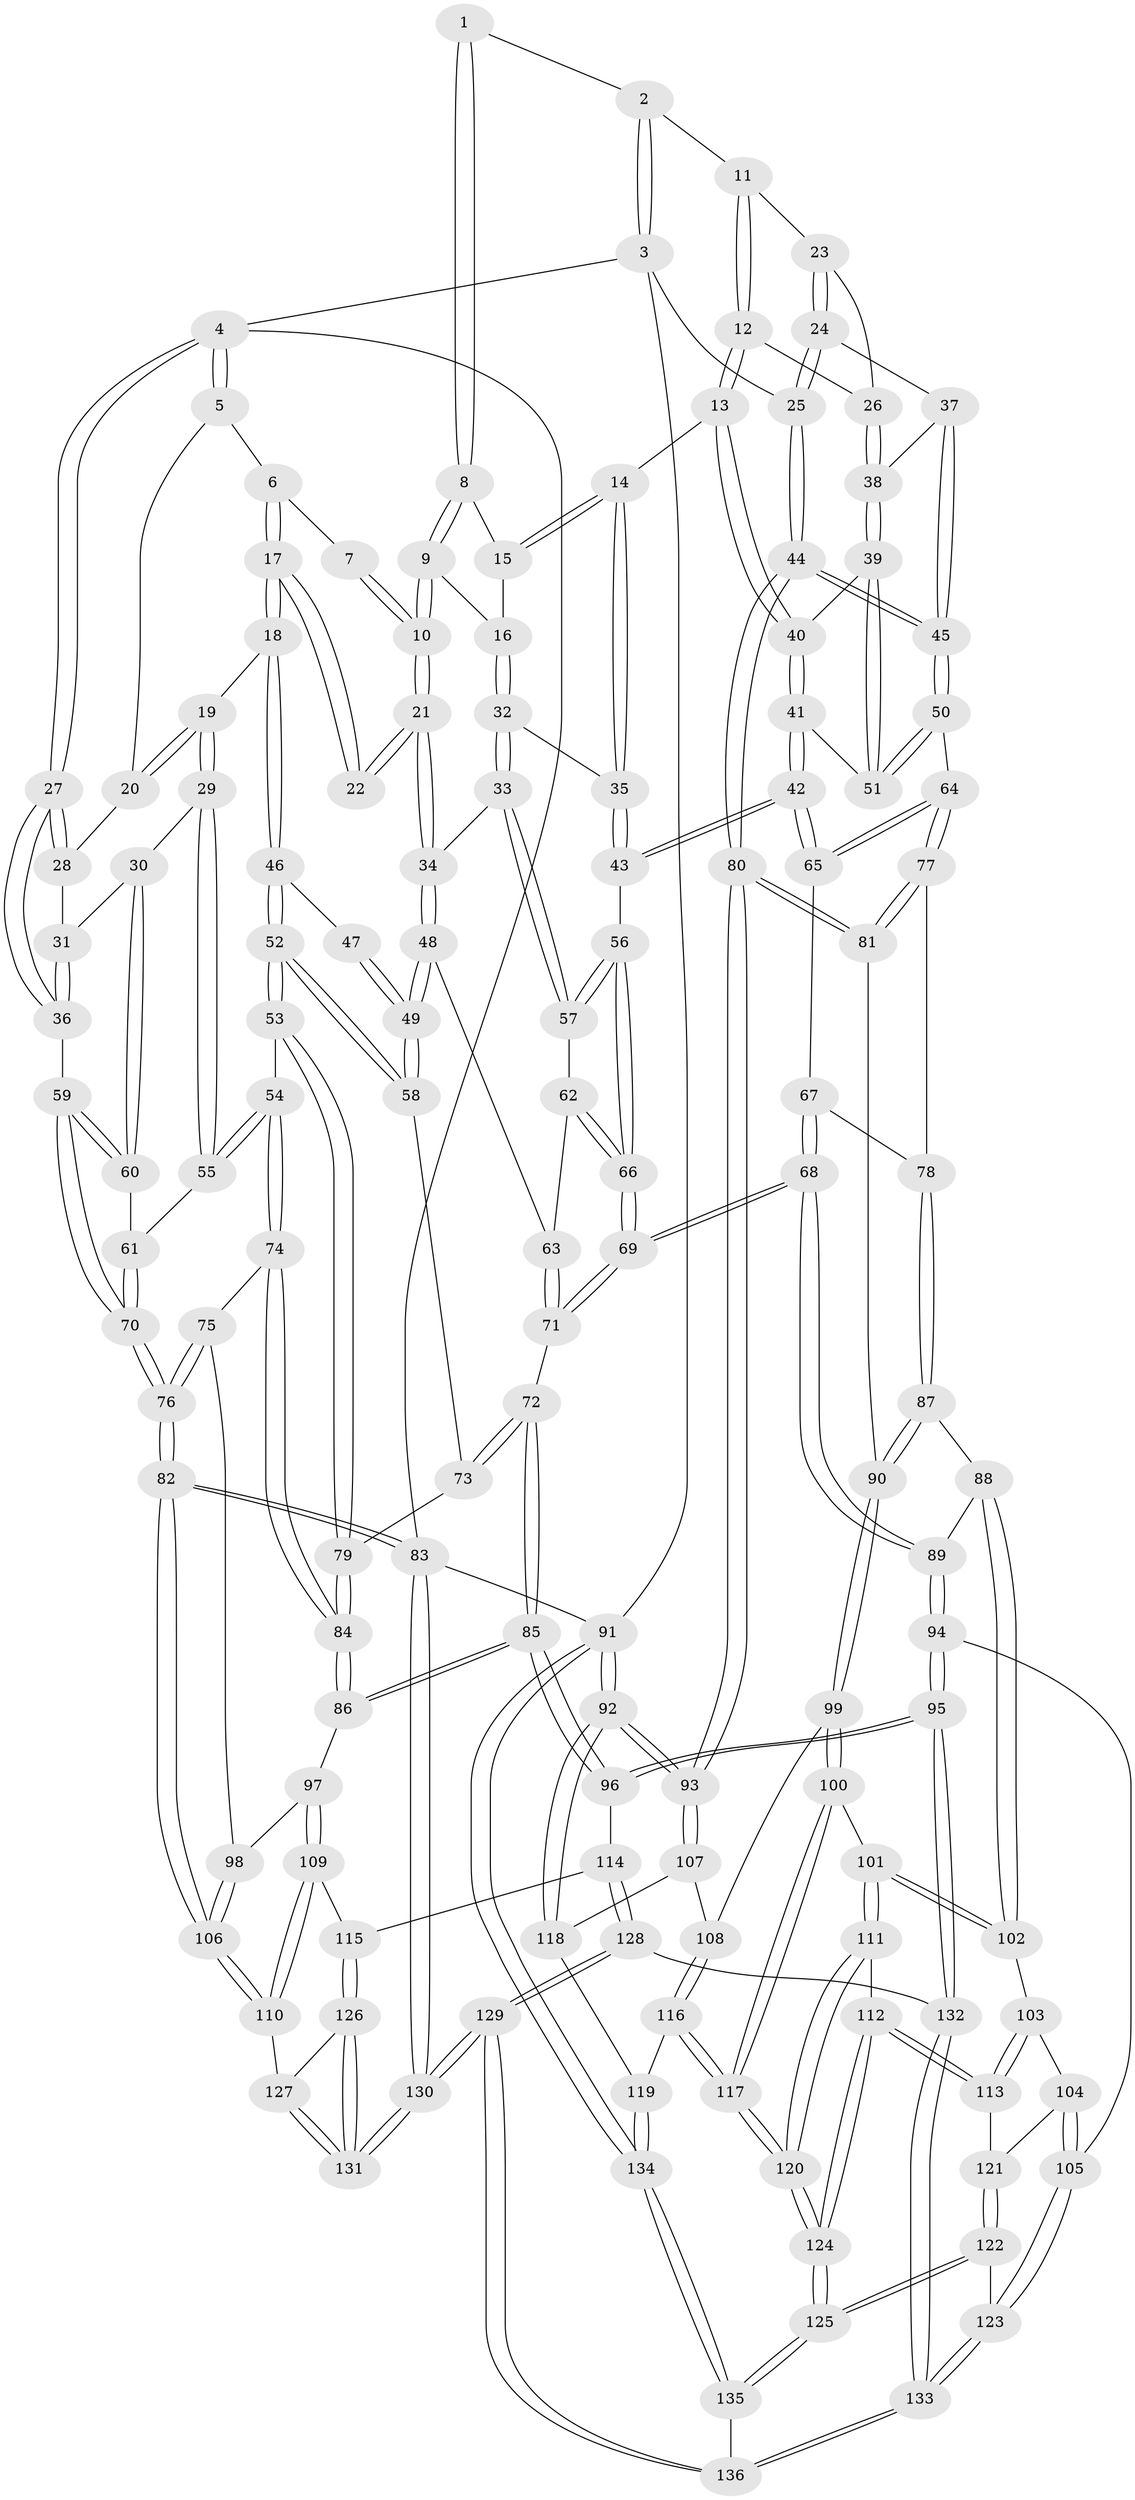 // Generated by graph-tools (version 1.1) at 2025/50/03/09/25 03:50:57]
// undirected, 136 vertices, 337 edges
graph export_dot {
graph [start="1"]
  node [color=gray90,style=filled];
  1 [pos="+0.7025574905850803+0"];
  2 [pos="+0.7985068571886018+0"];
  3 [pos="+1+0"];
  4 [pos="+0+0"];
  5 [pos="+0.22523582608709372+0"];
  6 [pos="+0.2903166609213802+0"];
  7 [pos="+0.5776864399064239+0"];
  8 [pos="+0.6775830561527935+0"];
  9 [pos="+0.5609493479715864+0.07935988878191091"];
  10 [pos="+0.5121448378979315+0.10332903727392671"];
  11 [pos="+0.8386589056114951+0.029357213210722898"];
  12 [pos="+0.8244284907436932+0.1187753379786166"];
  13 [pos="+0.7885777426224797+0.14368361842500146"];
  14 [pos="+0.7340321225651025+0.14643151939838"];
  15 [pos="+0.6811312032588864+0"];
  16 [pos="+0.6289324207141936+0.12073534794746599"];
  17 [pos="+0.3558766831389848+0.02657432801893585"];
  18 [pos="+0.21546730002365053+0.18192309514475621"];
  19 [pos="+0.17312817725232613+0.17067140662110752"];
  20 [pos="+0.14174367770749308+0.062031106044985296"];
  21 [pos="+0.4506112194371357+0.15138535544507065"];
  22 [pos="+0.4157703268200753+0.11506831490543366"];
  23 [pos="+0.9267068846276884+0.08312040988156906"];
  24 [pos="+1+0.10663928839870376"];
  25 [pos="+1+0"];
  26 [pos="+0.8538349427209588+0.13299250327412993"];
  27 [pos="+0+0"];
  28 [pos="+0.061537756177604125+0.10511334065744983"];
  29 [pos="+0.10059414354836428+0.21871287438543358"];
  30 [pos="+0.0517366381180455+0.20896698735312189"];
  31 [pos="+0.05189060108704194+0.13032203758199726"];
  32 [pos="+0.6428218152650992+0.17544180356481603"];
  33 [pos="+0.5493587788884651+0.20944813293276868"];
  34 [pos="+0.45125534144637186+0.15339495615831217"];
  35 [pos="+0.6915664878968445+0.1858817858190213"];
  36 [pos="+0+0"];
  37 [pos="+0.9440999740045819+0.17104275683951062"];
  38 [pos="+0.9188129030376181+0.18017555359715554"];
  39 [pos="+0.9139739561473378+0.19001107007332338"];
  40 [pos="+0.8196786117113001+0.22950153866096615"];
  41 [pos="+0.8097998645164189+0.27612879676034857"];
  42 [pos="+0.7595844373168112+0.31389486857920684"];
  43 [pos="+0.7188569951585709+0.29548586034560065"];
  44 [pos="+1+0.4376978131527696"];
  45 [pos="+1+0.38701131120156135"];
  46 [pos="+0.23616761845204287+0.211684011859679"];
  47 [pos="+0.31285714352147864+0.18707751726461966"];
  48 [pos="+0.3657068256107646+0.33869370767305146"];
  49 [pos="+0.3367245228999556+0.34834377269159617"];
  50 [pos="+0.9839061006591661+0.3757731285691445"];
  51 [pos="+0.9078441087179531+0.28819464088630603"];
  52 [pos="+0.286538987723696+0.3585723673310859"];
  53 [pos="+0.28606090288551783+0.3589593316560254"];
  54 [pos="+0.19482753506220943+0.3927896289160127"];
  55 [pos="+0.1564365942677074+0.37286669796852867"];
  56 [pos="+0.6969104781755654+0.3053996651314665"];
  57 [pos="+0.5667921912935979+0.2802891986440556"];
  58 [pos="+0.33584516802384173+0.3486830582321425"];
  59 [pos="+0+0.2128325560637974"];
  60 [pos="+0.016813671650404184+0.22166831244205237"];
  61 [pos="+0.04892151072295722+0.3771484230722063"];
  62 [pos="+0.5655327634046028+0.2837438661881584"];
  63 [pos="+0.4567920675164344+0.38029529052698646"];
  64 [pos="+0.8876433199058013+0.41000838296251474"];
  65 [pos="+0.7802413190567281+0.3691299155398956"];
  66 [pos="+0.6137918581755034+0.4198998292944"];
  67 [pos="+0.7481417588135354+0.42740938481216645"];
  68 [pos="+0.6221968952162058+0.5339143087657845"];
  69 [pos="+0.5924791160901479+0.5110404139422753"];
  70 [pos="+0+0.4894358768143456"];
  71 [pos="+0.5551152373768196+0.5039447487688201"];
  72 [pos="+0.4468080631017288+0.560302673880877"];
  73 [pos="+0.38950217978272056+0.48342589431018435"];
  74 [pos="+0.1631519707901267+0.5151936444356037"];
  75 [pos="+0.1070585776192368+0.5552121723157574"];
  76 [pos="+0+0.5291739089970834"];
  77 [pos="+0.8457653302544444+0.5126172926531363"];
  78 [pos="+0.8442703176528668+0.5124986353502814"];
  79 [pos="+0.32189488856563975+0.514297452628078"];
  80 [pos="+1+0.45360528979390047"];
  81 [pos="+0.8841483019740151+0.57166052819684"];
  82 [pos="+0+0.947297259264007"];
  83 [pos="+0+1"];
  84 [pos="+0.335098632808941+0.6438902477445467"];
  85 [pos="+0.3436697077102865+0.6532981987159489"];
  86 [pos="+0.34035353575021615+0.6517934484309886"];
  87 [pos="+0.6448778086739241+0.5648380384562798"];
  88 [pos="+0.6430762417664911+0.5646065251414316"];
  89 [pos="+0.638004374929131+0.5619817599879268"];
  90 [pos="+0.8591807213570115+0.6571326658344024"];
  91 [pos="+1+1"];
  92 [pos="+1+0.8024385643267654"];
  93 [pos="+1+0.5646244146845967"];
  94 [pos="+0.5328039806037319+0.7727748922153864"];
  95 [pos="+0.4184979040581258+0.7641222026599117"];
  96 [pos="+0.39556813425336546+0.7529399865817655"];
  97 [pos="+0.2100509136839294+0.7002292938583273"];
  98 [pos="+0.12843274763312781+0.670335271913586"];
  99 [pos="+0.870170795746406+0.6934514145018712"];
  100 [pos="+0.8340205733277293+0.7237746029650793"];
  101 [pos="+0.8062259598541527+0.7354091337257107"];
  102 [pos="+0.7151158118918156+0.718827069078899"];
  103 [pos="+0.7012599557078012+0.739824467603981"];
  104 [pos="+0.5918462972770068+0.7757319132755115"];
  105 [pos="+0.5360879338067488+0.7760649771051426"];
  106 [pos="+0+0.8480886048428671"];
  107 [pos="+0.8951321938821853+0.6997927975344682"];
  108 [pos="+0.8833728122664132+0.6994114377884374"];
  109 [pos="+0.18889882030076408+0.7776258877381114"];
  110 [pos="+0.14511234640377932+0.8253347690951554"];
  111 [pos="+0.7679875320831528+0.8056972008902215"];
  112 [pos="+0.7276019441069932+0.8214311106516529"];
  113 [pos="+0.7118977589884796+0.8165978136783063"];
  114 [pos="+0.3471156939843087+0.8011650117794912"];
  115 [pos="+0.2971103087983807+0.8273022299808115"];
  116 [pos="+0.9231386560522152+0.8531408106006689"];
  117 [pos="+0.8443650944931255+0.8744119846852959"];
  118 [pos="+1+0.7770427431688893"];
  119 [pos="+0.9255215702054781+0.8541535688763014"];
  120 [pos="+0.8310245440829636+0.8853388211179173"];
  121 [pos="+0.7027488251881582+0.8199525663056009"];
  122 [pos="+0.6380221909489423+0.9097975704839031"];
  123 [pos="+0.5715467294726204+0.8700175808279658"];
  124 [pos="+0.7730624789093232+0.9987990440562196"];
  125 [pos="+0.7549960582249572+1"];
  126 [pos="+0.275228969288342+0.8517521222670404"];
  127 [pos="+0.17738971760788014+0.8517583787423524"];
  128 [pos="+0.33843934429484246+0.9583008366041191"];
  129 [pos="+0.3088392150181555+1"];
  130 [pos="+0.24140613090466503+1"];
  131 [pos="+0.236866656859752+1"];
  132 [pos="+0.423026300438444+0.8393667521885746"];
  133 [pos="+0.4459938496459219+1"];
  134 [pos="+1+1"];
  135 [pos="+0.7756301808582203+1"];
  136 [pos="+0.4086896113650257+1"];
  1 -- 2;
  1 -- 8;
  1 -- 8;
  2 -- 3;
  2 -- 3;
  2 -- 11;
  3 -- 4;
  3 -- 25;
  3 -- 91;
  4 -- 5;
  4 -- 5;
  4 -- 27;
  4 -- 27;
  4 -- 83;
  5 -- 6;
  5 -- 20;
  6 -- 7;
  6 -- 17;
  6 -- 17;
  7 -- 10;
  7 -- 10;
  8 -- 9;
  8 -- 9;
  8 -- 15;
  9 -- 10;
  9 -- 10;
  9 -- 16;
  10 -- 21;
  10 -- 21;
  11 -- 12;
  11 -- 12;
  11 -- 23;
  12 -- 13;
  12 -- 13;
  12 -- 26;
  13 -- 14;
  13 -- 40;
  13 -- 40;
  14 -- 15;
  14 -- 15;
  14 -- 35;
  14 -- 35;
  15 -- 16;
  16 -- 32;
  16 -- 32;
  17 -- 18;
  17 -- 18;
  17 -- 22;
  17 -- 22;
  18 -- 19;
  18 -- 46;
  18 -- 46;
  19 -- 20;
  19 -- 20;
  19 -- 29;
  19 -- 29;
  20 -- 28;
  21 -- 22;
  21 -- 22;
  21 -- 34;
  21 -- 34;
  23 -- 24;
  23 -- 24;
  23 -- 26;
  24 -- 25;
  24 -- 25;
  24 -- 37;
  25 -- 44;
  25 -- 44;
  26 -- 38;
  26 -- 38;
  27 -- 28;
  27 -- 28;
  27 -- 36;
  27 -- 36;
  28 -- 31;
  29 -- 30;
  29 -- 55;
  29 -- 55;
  30 -- 31;
  30 -- 60;
  30 -- 60;
  31 -- 36;
  31 -- 36;
  32 -- 33;
  32 -- 33;
  32 -- 35;
  33 -- 34;
  33 -- 57;
  33 -- 57;
  34 -- 48;
  34 -- 48;
  35 -- 43;
  35 -- 43;
  36 -- 59;
  37 -- 38;
  37 -- 45;
  37 -- 45;
  38 -- 39;
  38 -- 39;
  39 -- 40;
  39 -- 51;
  39 -- 51;
  40 -- 41;
  40 -- 41;
  41 -- 42;
  41 -- 42;
  41 -- 51;
  42 -- 43;
  42 -- 43;
  42 -- 65;
  42 -- 65;
  43 -- 56;
  44 -- 45;
  44 -- 45;
  44 -- 80;
  44 -- 80;
  45 -- 50;
  45 -- 50;
  46 -- 47;
  46 -- 52;
  46 -- 52;
  47 -- 49;
  47 -- 49;
  48 -- 49;
  48 -- 49;
  48 -- 63;
  49 -- 58;
  49 -- 58;
  50 -- 51;
  50 -- 51;
  50 -- 64;
  52 -- 53;
  52 -- 53;
  52 -- 58;
  52 -- 58;
  53 -- 54;
  53 -- 79;
  53 -- 79;
  54 -- 55;
  54 -- 55;
  54 -- 74;
  54 -- 74;
  55 -- 61;
  56 -- 57;
  56 -- 57;
  56 -- 66;
  56 -- 66;
  57 -- 62;
  58 -- 73;
  59 -- 60;
  59 -- 60;
  59 -- 70;
  59 -- 70;
  60 -- 61;
  61 -- 70;
  61 -- 70;
  62 -- 63;
  62 -- 66;
  62 -- 66;
  63 -- 71;
  63 -- 71;
  64 -- 65;
  64 -- 65;
  64 -- 77;
  64 -- 77;
  65 -- 67;
  66 -- 69;
  66 -- 69;
  67 -- 68;
  67 -- 68;
  67 -- 78;
  68 -- 69;
  68 -- 69;
  68 -- 89;
  68 -- 89;
  69 -- 71;
  69 -- 71;
  70 -- 76;
  70 -- 76;
  71 -- 72;
  72 -- 73;
  72 -- 73;
  72 -- 85;
  72 -- 85;
  73 -- 79;
  74 -- 75;
  74 -- 84;
  74 -- 84;
  75 -- 76;
  75 -- 76;
  75 -- 98;
  76 -- 82;
  76 -- 82;
  77 -- 78;
  77 -- 81;
  77 -- 81;
  78 -- 87;
  78 -- 87;
  79 -- 84;
  79 -- 84;
  80 -- 81;
  80 -- 81;
  80 -- 93;
  80 -- 93;
  81 -- 90;
  82 -- 83;
  82 -- 83;
  82 -- 106;
  82 -- 106;
  83 -- 130;
  83 -- 130;
  83 -- 91;
  84 -- 86;
  84 -- 86;
  85 -- 86;
  85 -- 86;
  85 -- 96;
  85 -- 96;
  86 -- 97;
  87 -- 88;
  87 -- 90;
  87 -- 90;
  88 -- 89;
  88 -- 102;
  88 -- 102;
  89 -- 94;
  89 -- 94;
  90 -- 99;
  90 -- 99;
  91 -- 92;
  91 -- 92;
  91 -- 134;
  91 -- 134;
  92 -- 93;
  92 -- 93;
  92 -- 118;
  92 -- 118;
  93 -- 107;
  93 -- 107;
  94 -- 95;
  94 -- 95;
  94 -- 105;
  95 -- 96;
  95 -- 96;
  95 -- 132;
  95 -- 132;
  96 -- 114;
  97 -- 98;
  97 -- 109;
  97 -- 109;
  98 -- 106;
  98 -- 106;
  99 -- 100;
  99 -- 100;
  99 -- 108;
  100 -- 101;
  100 -- 117;
  100 -- 117;
  101 -- 102;
  101 -- 102;
  101 -- 111;
  101 -- 111;
  102 -- 103;
  103 -- 104;
  103 -- 113;
  103 -- 113;
  104 -- 105;
  104 -- 105;
  104 -- 121;
  105 -- 123;
  105 -- 123;
  106 -- 110;
  106 -- 110;
  107 -- 108;
  107 -- 118;
  108 -- 116;
  108 -- 116;
  109 -- 110;
  109 -- 110;
  109 -- 115;
  110 -- 127;
  111 -- 112;
  111 -- 120;
  111 -- 120;
  112 -- 113;
  112 -- 113;
  112 -- 124;
  112 -- 124;
  113 -- 121;
  114 -- 115;
  114 -- 128;
  114 -- 128;
  115 -- 126;
  115 -- 126;
  116 -- 117;
  116 -- 117;
  116 -- 119;
  117 -- 120;
  117 -- 120;
  118 -- 119;
  119 -- 134;
  119 -- 134;
  120 -- 124;
  120 -- 124;
  121 -- 122;
  121 -- 122;
  122 -- 123;
  122 -- 125;
  122 -- 125;
  123 -- 133;
  123 -- 133;
  124 -- 125;
  124 -- 125;
  125 -- 135;
  125 -- 135;
  126 -- 127;
  126 -- 131;
  126 -- 131;
  127 -- 131;
  127 -- 131;
  128 -- 129;
  128 -- 129;
  128 -- 132;
  129 -- 130;
  129 -- 130;
  129 -- 136;
  129 -- 136;
  130 -- 131;
  130 -- 131;
  132 -- 133;
  132 -- 133;
  133 -- 136;
  133 -- 136;
  134 -- 135;
  134 -- 135;
  135 -- 136;
}
